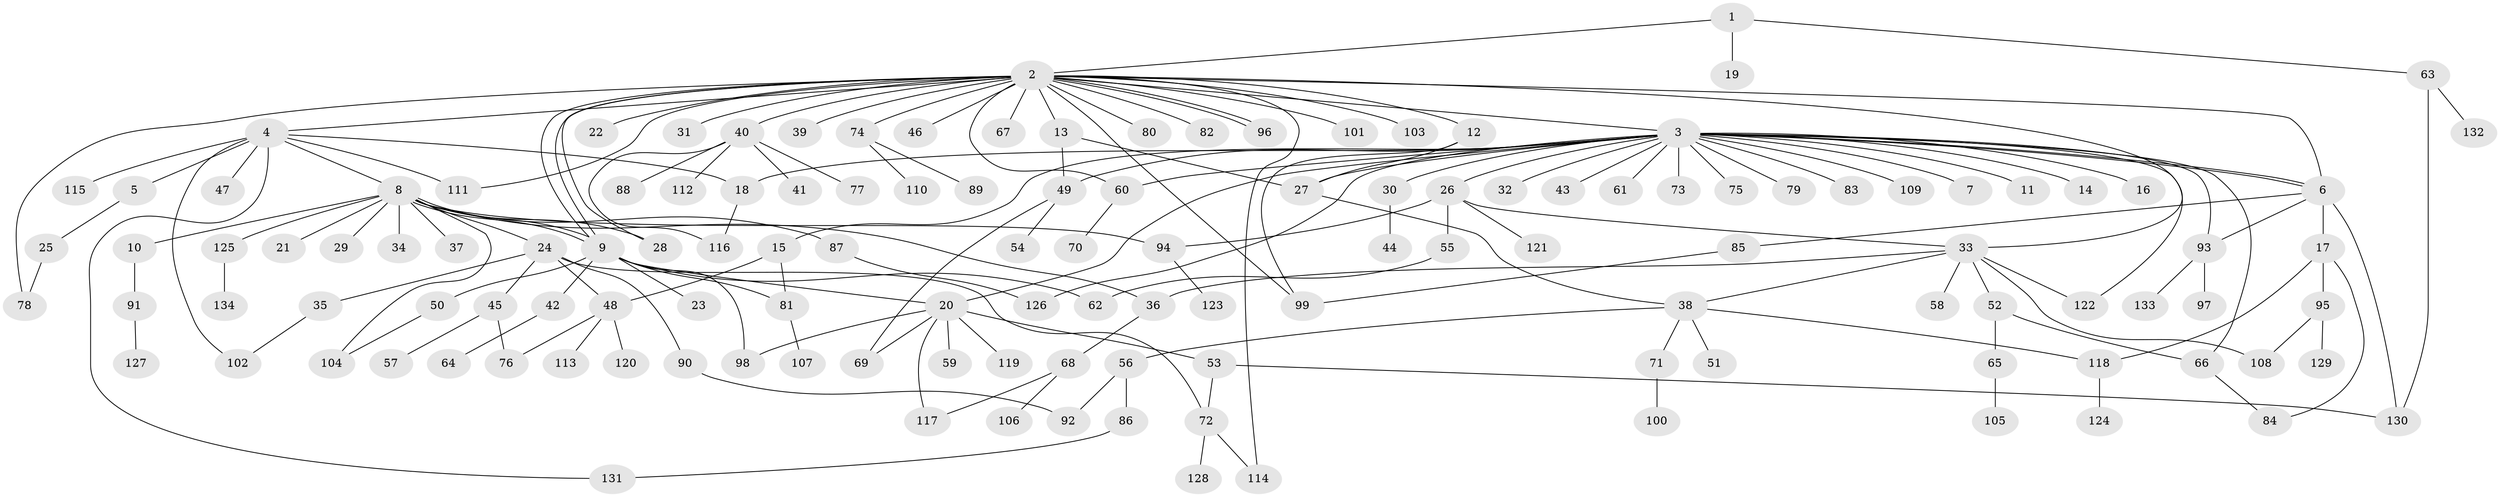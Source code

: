 // Generated by graph-tools (version 1.1) at 2025/48/03/09/25 04:48:20]
// undirected, 134 vertices, 177 edges
graph export_dot {
graph [start="1"]
  node [color=gray90,style=filled];
  1;
  2;
  3;
  4;
  5;
  6;
  7;
  8;
  9;
  10;
  11;
  12;
  13;
  14;
  15;
  16;
  17;
  18;
  19;
  20;
  21;
  22;
  23;
  24;
  25;
  26;
  27;
  28;
  29;
  30;
  31;
  32;
  33;
  34;
  35;
  36;
  37;
  38;
  39;
  40;
  41;
  42;
  43;
  44;
  45;
  46;
  47;
  48;
  49;
  50;
  51;
  52;
  53;
  54;
  55;
  56;
  57;
  58;
  59;
  60;
  61;
  62;
  63;
  64;
  65;
  66;
  67;
  68;
  69;
  70;
  71;
  72;
  73;
  74;
  75;
  76;
  77;
  78;
  79;
  80;
  81;
  82;
  83;
  84;
  85;
  86;
  87;
  88;
  89;
  90;
  91;
  92;
  93;
  94;
  95;
  96;
  97;
  98;
  99;
  100;
  101;
  102;
  103;
  104;
  105;
  106;
  107;
  108;
  109;
  110;
  111;
  112;
  113;
  114;
  115;
  116;
  117;
  118;
  119;
  120;
  121;
  122;
  123;
  124;
  125;
  126;
  127;
  128;
  129;
  130;
  131;
  132;
  133;
  134;
  1 -- 2;
  1 -- 19;
  1 -- 63;
  2 -- 3;
  2 -- 4;
  2 -- 6;
  2 -- 9;
  2 -- 9;
  2 -- 12;
  2 -- 13;
  2 -- 22;
  2 -- 28;
  2 -- 31;
  2 -- 33;
  2 -- 39;
  2 -- 40;
  2 -- 46;
  2 -- 60;
  2 -- 67;
  2 -- 74;
  2 -- 78;
  2 -- 80;
  2 -- 82;
  2 -- 96;
  2 -- 96;
  2 -- 99;
  2 -- 101;
  2 -- 103;
  2 -- 111;
  2 -- 114;
  3 -- 6;
  3 -- 6;
  3 -- 7;
  3 -- 11;
  3 -- 14;
  3 -- 15;
  3 -- 16;
  3 -- 18;
  3 -- 20;
  3 -- 26;
  3 -- 27;
  3 -- 30;
  3 -- 32;
  3 -- 43;
  3 -- 49;
  3 -- 60;
  3 -- 61;
  3 -- 66;
  3 -- 73;
  3 -- 75;
  3 -- 79;
  3 -- 83;
  3 -- 93;
  3 -- 109;
  3 -- 122;
  3 -- 126;
  4 -- 5;
  4 -- 8;
  4 -- 18;
  4 -- 47;
  4 -- 102;
  4 -- 111;
  4 -- 115;
  4 -- 131;
  5 -- 25;
  6 -- 17;
  6 -- 85;
  6 -- 93;
  6 -- 130;
  8 -- 9;
  8 -- 9;
  8 -- 10;
  8 -- 21;
  8 -- 24;
  8 -- 28;
  8 -- 29;
  8 -- 34;
  8 -- 36;
  8 -- 37;
  8 -- 87;
  8 -- 94;
  8 -- 104;
  8 -- 125;
  9 -- 20;
  9 -- 23;
  9 -- 42;
  9 -- 50;
  9 -- 62;
  9 -- 81;
  9 -- 98;
  10 -- 91;
  12 -- 27;
  12 -- 99;
  13 -- 27;
  13 -- 49;
  15 -- 48;
  15 -- 81;
  17 -- 84;
  17 -- 95;
  17 -- 118;
  18 -- 116;
  20 -- 53;
  20 -- 59;
  20 -- 69;
  20 -- 98;
  20 -- 117;
  20 -- 119;
  24 -- 35;
  24 -- 45;
  24 -- 48;
  24 -- 72;
  24 -- 90;
  25 -- 78;
  26 -- 33;
  26 -- 55;
  26 -- 94;
  26 -- 121;
  27 -- 38;
  30 -- 44;
  33 -- 36;
  33 -- 38;
  33 -- 52;
  33 -- 58;
  33 -- 108;
  33 -- 122;
  35 -- 102;
  36 -- 68;
  38 -- 51;
  38 -- 56;
  38 -- 71;
  38 -- 118;
  40 -- 41;
  40 -- 77;
  40 -- 88;
  40 -- 112;
  40 -- 116;
  42 -- 64;
  45 -- 57;
  45 -- 76;
  48 -- 76;
  48 -- 113;
  48 -- 120;
  49 -- 54;
  49 -- 69;
  50 -- 104;
  52 -- 65;
  52 -- 66;
  53 -- 72;
  53 -- 130;
  55 -- 62;
  56 -- 86;
  56 -- 92;
  60 -- 70;
  63 -- 130;
  63 -- 132;
  65 -- 105;
  66 -- 84;
  68 -- 106;
  68 -- 117;
  71 -- 100;
  72 -- 114;
  72 -- 128;
  74 -- 89;
  74 -- 110;
  81 -- 107;
  85 -- 99;
  86 -- 131;
  87 -- 126;
  90 -- 92;
  91 -- 127;
  93 -- 97;
  93 -- 133;
  94 -- 123;
  95 -- 108;
  95 -- 129;
  118 -- 124;
  125 -- 134;
}
